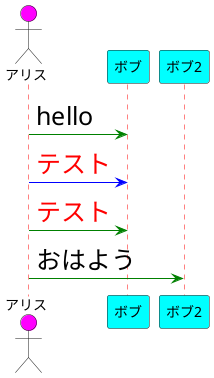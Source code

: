 @startuml
 
' 棒人間を当てる場合はactorを使います
actor アリス #ff00ff
participant ボブ #00ffff

participant ボブ2 #00ffff

' デザイン定義
' 共通する内容
skinparam {
    backgroundColor white
    defaultFontName "Consolas,メイリオ"
}
' ⇑　defaultFontNameの使い方を間違えると日本語がおかしくなる
' NG: defaultFontName Consolas,メイリオ
 
' シーケンス図に関するデザイン定義
skinparam sequence {
    ' オブジェクト
    ParticipantBorderColor black
    ParticipantBackgroundColor white
    PartitionFontSize 15
    PartitionFontStyle bold

    ArrowFontSize 25
 
    ' 矢印
    ArrowColor green
 
    ' 棒人間
    ActorBorderColor Yellow
 
    ' ライフライン（縦棒）
    LifeLineBorderColor red
}
 

' 作図コード
アリス -> ボブ : hello
アリス [#0000ff]-> ボブ : <color:red>テスト
アリス -> ボブ : <color:red>テスト

アリス -> ボブ2 : おはよう


@enduml